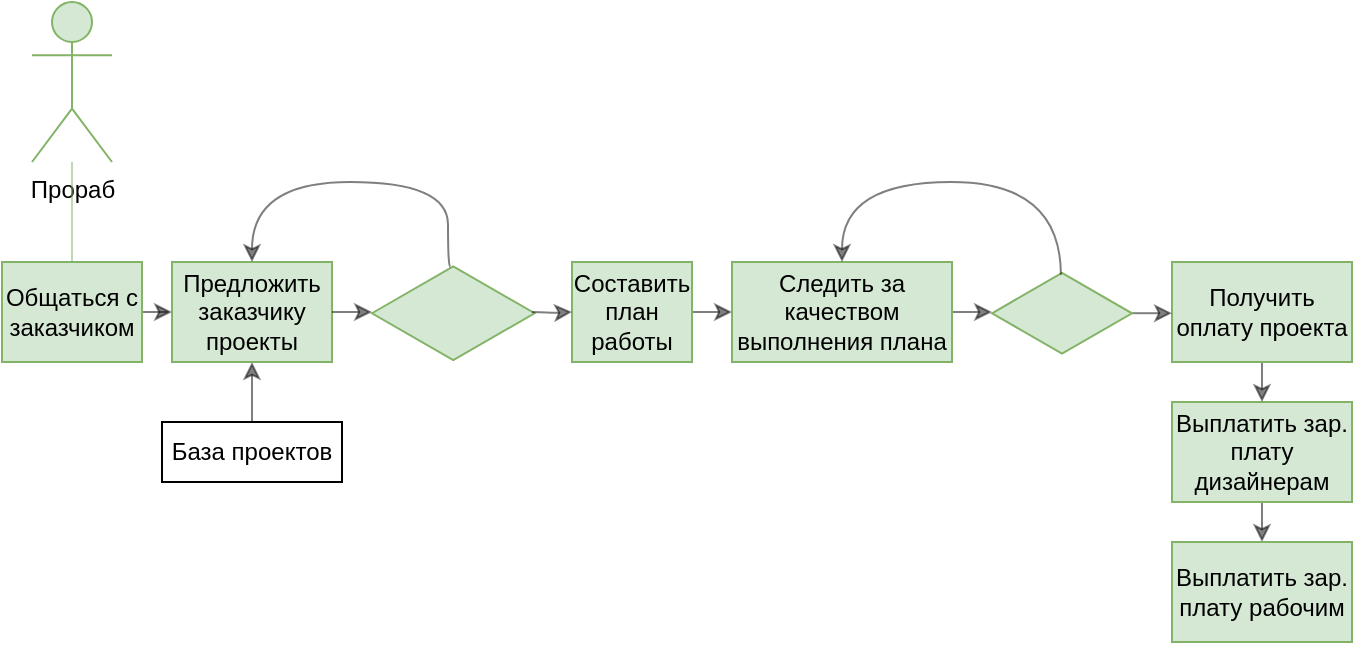 <mxfile version="15.4.1" type="github">
  <diagram id="C5RBs43oDa-KdzZeNtuy" name="Page-1">
    <mxGraphModel dx="1422" dy="789" grid="1" gridSize="10" guides="1" tooltips="1" connect="1" arrows="1" fold="1" page="1" pageScale="1" pageWidth="827" pageHeight="1169" math="0" shadow="0">
      <root>
        <mxCell id="WIyWlLk6GJQsqaUBKTNV-0" />
        <mxCell id="WIyWlLk6GJQsqaUBKTNV-1" parent="WIyWlLk6GJQsqaUBKTNV-0" />
        <mxCell id="Xk0NxCDFOZxf7ItBGTgv-0" value="Прораб" style="shape=umlActor;verticalLabelPosition=bottom;verticalAlign=top;html=1;outlineConnect=0;fillColor=#d5e8d4;strokeColor=#82b366;" parent="WIyWlLk6GJQsqaUBKTNV-1" vertex="1">
          <mxGeometry x="40" y="40" width="40" height="80" as="geometry" />
        </mxCell>
        <mxCell id="Xk0NxCDFOZxf7ItBGTgv-8" value="" style="edgeStyle=orthogonalEdgeStyle;curved=1;orthogonalLoop=1;jettySize=auto;html=1;opacity=50;" parent="WIyWlLk6GJQsqaUBKTNV-1" source="Xk0NxCDFOZxf7ItBGTgv-3" target="Xk0NxCDFOZxf7ItBGTgv-7" edge="1">
          <mxGeometry relative="1" as="geometry" />
        </mxCell>
        <mxCell id="Xk0NxCDFOZxf7ItBGTgv-3" value="Общаться с заказчиком" style="rounded=0;whiteSpace=wrap;html=1;fillColor=#d5e8d4;strokeColor=#82b366;" parent="WIyWlLk6GJQsqaUBKTNV-1" vertex="1">
          <mxGeometry x="25" y="170" width="70" height="50" as="geometry" />
        </mxCell>
        <mxCell id="Xk0NxCDFOZxf7ItBGTgv-5" value="" style="endArrow=none;html=1;edgeStyle=orthogonalEdgeStyle;exitX=0.5;exitY=0;exitDx=0;exitDy=0;fillColor=#d5e8d4;strokeColor=#82b366;curved=1;opacity=50;" parent="WIyWlLk6GJQsqaUBKTNV-1" source="Xk0NxCDFOZxf7ItBGTgv-3" edge="1">
          <mxGeometry width="50" height="50" relative="1" as="geometry">
            <mxPoint x="210" y="200" as="sourcePoint" />
            <mxPoint x="60" y="120" as="targetPoint" />
          </mxGeometry>
        </mxCell>
        <mxCell id="Xk0NxCDFOZxf7ItBGTgv-9" value="" style="edgeStyle=orthogonalEdgeStyle;curved=1;orthogonalLoop=1;jettySize=auto;html=1;opacity=50;" parent="WIyWlLk6GJQsqaUBKTNV-1" source="Xk0NxCDFOZxf7ItBGTgv-6" target="Xk0NxCDFOZxf7ItBGTgv-7" edge="1">
          <mxGeometry relative="1" as="geometry" />
        </mxCell>
        <mxCell id="Xk0NxCDFOZxf7ItBGTgv-6" value="База проектов" style="rounded=0;whiteSpace=wrap;html=1;" parent="WIyWlLk6GJQsqaUBKTNV-1" vertex="1">
          <mxGeometry x="105" y="250" width="90" height="30" as="geometry" />
        </mxCell>
        <mxCell id="Xk0NxCDFOZxf7ItBGTgv-7" value="Предложить заказчику проекты" style="rounded=0;whiteSpace=wrap;html=1;fillColor=#d5e8d4;strokeColor=#82b366;" parent="WIyWlLk6GJQsqaUBKTNV-1" vertex="1">
          <mxGeometry x="110" y="170" width="80" height="50" as="geometry" />
        </mxCell>
        <mxCell id="Xk0NxCDFOZxf7ItBGTgv-13" value="" style="edgeStyle=orthogonalEdgeStyle;curved=1;orthogonalLoop=1;jettySize=auto;html=1;opacity=50;" parent="WIyWlLk6GJQsqaUBKTNV-1" source="Xk0NxCDFOZxf7ItBGTgv-10" target="Xk0NxCDFOZxf7ItBGTgv-12" edge="1">
          <mxGeometry relative="1" as="geometry" />
        </mxCell>
        <mxCell id="Xk0NxCDFOZxf7ItBGTgv-10" value="Составить план работы" style="rounded=0;whiteSpace=wrap;html=1;fillColor=#d5e8d4;strokeColor=#82b366;" parent="WIyWlLk6GJQsqaUBKTNV-1" vertex="1">
          <mxGeometry x="310" y="170" width="60" height="50" as="geometry" />
        </mxCell>
        <mxCell id="Xk0NxCDFOZxf7ItBGTgv-30" value="" style="edgeStyle=orthogonalEdgeStyle;curved=1;orthogonalLoop=1;jettySize=auto;html=1;opacity=50;" parent="WIyWlLk6GJQsqaUBKTNV-1" source="Xk0NxCDFOZxf7ItBGTgv-12" target="Xk0NxCDFOZxf7ItBGTgv-29" edge="1">
          <mxGeometry relative="1" as="geometry" />
        </mxCell>
        <mxCell id="Xk0NxCDFOZxf7ItBGTgv-12" value="Следить за качеством выполнения плана" style="rounded=0;whiteSpace=wrap;html=1;fillColor=#d5e8d4;strokeColor=#82b366;" parent="WIyWlLk6GJQsqaUBKTNV-1" vertex="1">
          <mxGeometry x="390" y="170" width="110" height="50" as="geometry" />
        </mxCell>
        <mxCell id="Xk0NxCDFOZxf7ItBGTgv-36" style="edgeStyle=orthogonalEdgeStyle;curved=1;orthogonalLoop=1;jettySize=auto;html=1;exitX=0.5;exitY=1;exitDx=0;exitDy=0;entryX=0.5;entryY=0;entryDx=0;entryDy=0;opacity=50;" parent="WIyWlLk6GJQsqaUBKTNV-1" source="Xk0NxCDFOZxf7ItBGTgv-14" target="Xk0NxCDFOZxf7ItBGTgv-16" edge="1">
          <mxGeometry relative="1" as="geometry" />
        </mxCell>
        <mxCell id="Xk0NxCDFOZxf7ItBGTgv-14" value="Выплатить зар. плату дизайнерам" style="rounded=0;whiteSpace=wrap;html=1;fillColor=#d5e8d4;strokeColor=#82b366;" parent="WIyWlLk6GJQsqaUBKTNV-1" vertex="1">
          <mxGeometry x="610" y="240" width="90" height="50" as="geometry" />
        </mxCell>
        <mxCell id="Xk0NxCDFOZxf7ItBGTgv-16" value="Выплатить зар. плату рабочим" style="rounded=0;whiteSpace=wrap;html=1;fillColor=#d5e8d4;strokeColor=#82b366;" parent="WIyWlLk6GJQsqaUBKTNV-1" vertex="1">
          <mxGeometry x="610" y="310" width="90" height="50" as="geometry" />
        </mxCell>
        <mxCell id="Xk0NxCDFOZxf7ItBGTgv-18" value="" style="html=1;whiteSpace=wrap;aspect=fixed;shape=isoRectangle;fillColor=#d5e8d4;strokeColor=#82b366;" parent="WIyWlLk6GJQsqaUBKTNV-1" vertex="1">
          <mxGeometry x="210" y="171.25" width="81.25" height="48.75" as="geometry" />
        </mxCell>
        <mxCell id="Xk0NxCDFOZxf7ItBGTgv-20" value="" style="endArrow=classic;html=1;opacity=50;edgeStyle=orthogonalEdgeStyle;curved=1;exitX=1;exitY=0.5;exitDx=0;exitDy=0;" parent="WIyWlLk6GJQsqaUBKTNV-1" source="Xk0NxCDFOZxf7ItBGTgv-7" edge="1">
          <mxGeometry width="50" height="50" relative="1" as="geometry">
            <mxPoint x="350" y="200" as="sourcePoint" />
            <mxPoint x="210" y="195" as="targetPoint" />
          </mxGeometry>
        </mxCell>
        <mxCell id="Xk0NxCDFOZxf7ItBGTgv-21" value="" style="endArrow=classic;html=1;opacity=50;edgeStyle=orthogonalEdgeStyle;curved=1;exitX=0.482;exitY=0.025;exitDx=0;exitDy=0;exitPerimeter=0;entryX=0.5;entryY=0;entryDx=0;entryDy=0;" parent="WIyWlLk6GJQsqaUBKTNV-1" source="Xk0NxCDFOZxf7ItBGTgv-18" target="Xk0NxCDFOZxf7ItBGTgv-7" edge="1">
          <mxGeometry width="50" height="50" relative="1" as="geometry">
            <mxPoint x="350" y="200" as="sourcePoint" />
            <mxPoint x="400" y="150" as="targetPoint" />
            <Array as="points">
              <mxPoint x="248" y="130" />
              <mxPoint x="150" y="130" />
            </Array>
          </mxGeometry>
        </mxCell>
        <mxCell id="Xk0NxCDFOZxf7ItBGTgv-22" value="" style="endArrow=classic;html=1;opacity=50;edgeStyle=orthogonalEdgeStyle;curved=1;entryX=0;entryY=0.5;entryDx=0;entryDy=0;" parent="WIyWlLk6GJQsqaUBKTNV-1" target="Xk0NxCDFOZxf7ItBGTgv-10" edge="1">
          <mxGeometry width="50" height="50" relative="1" as="geometry">
            <mxPoint x="290" y="195" as="sourcePoint" />
            <mxPoint x="400" y="150" as="targetPoint" />
          </mxGeometry>
        </mxCell>
        <mxCell id="Xk0NxCDFOZxf7ItBGTgv-35" style="edgeStyle=orthogonalEdgeStyle;curved=1;orthogonalLoop=1;jettySize=auto;html=1;exitX=0.5;exitY=1;exitDx=0;exitDy=0;entryX=0.5;entryY=0;entryDx=0;entryDy=0;opacity=50;" parent="WIyWlLk6GJQsqaUBKTNV-1" source="Xk0NxCDFOZxf7ItBGTgv-23" target="Xk0NxCDFOZxf7ItBGTgv-14" edge="1">
          <mxGeometry relative="1" as="geometry" />
        </mxCell>
        <mxCell id="Xk0NxCDFOZxf7ItBGTgv-23" value="Получить оплату проекта" style="rounded=0;whiteSpace=wrap;html=1;fillColor=#d5e8d4;strokeColor=#82b366;" parent="WIyWlLk6GJQsqaUBKTNV-1" vertex="1">
          <mxGeometry x="610" y="170" width="90" height="50" as="geometry" />
        </mxCell>
        <mxCell id="Xk0NxCDFOZxf7ItBGTgv-31" value="" style="edgeStyle=orthogonalEdgeStyle;curved=1;orthogonalLoop=1;jettySize=auto;html=1;opacity=50;" parent="WIyWlLk6GJQsqaUBKTNV-1" source="Xk0NxCDFOZxf7ItBGTgv-29" target="Xk0NxCDFOZxf7ItBGTgv-23" edge="1">
          <mxGeometry relative="1" as="geometry" />
        </mxCell>
        <mxCell id="Xk0NxCDFOZxf7ItBGTgv-29" value="" style="html=1;whiteSpace=wrap;aspect=fixed;shape=isoRectangle;fillColor=#d5e8d4;strokeColor=#82b366;" parent="WIyWlLk6GJQsqaUBKTNV-1" vertex="1">
          <mxGeometry x="520" y="174.63" width="70" height="42" as="geometry" />
        </mxCell>
        <mxCell id="Xk0NxCDFOZxf7ItBGTgv-37" value="" style="curved=1;endArrow=classic;html=1;opacity=50;edgeStyle=orthogonalEdgeStyle;exitX=0.492;exitY=0.043;exitDx=0;exitDy=0;exitPerimeter=0;entryX=0.5;entryY=0;entryDx=0;entryDy=0;" parent="WIyWlLk6GJQsqaUBKTNV-1" source="Xk0NxCDFOZxf7ItBGTgv-29" target="Xk0NxCDFOZxf7ItBGTgv-12" edge="1">
          <mxGeometry width="50" height="50" relative="1" as="geometry">
            <mxPoint x="350" y="200" as="sourcePoint" />
            <mxPoint x="400" y="150" as="targetPoint" />
            <Array as="points">
              <mxPoint x="554" y="130" />
              <mxPoint x="445" y="130" />
            </Array>
          </mxGeometry>
        </mxCell>
      </root>
    </mxGraphModel>
  </diagram>
</mxfile>

